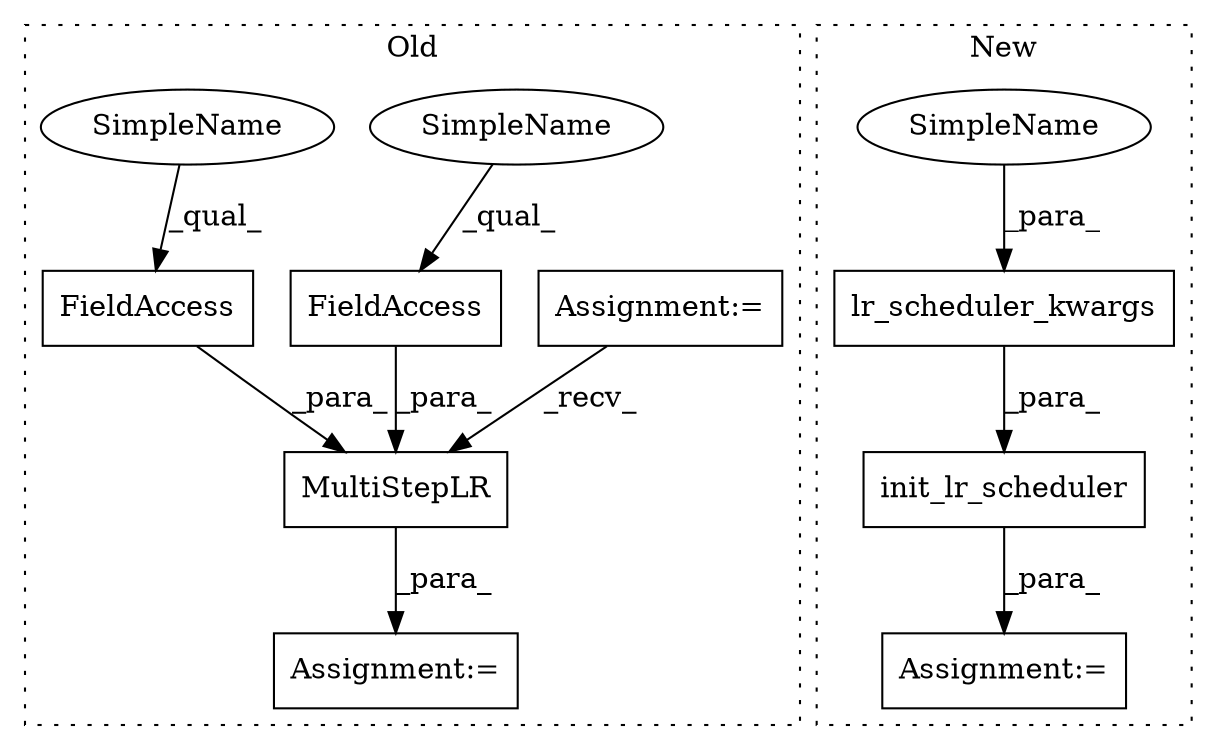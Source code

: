 digraph G {
subgraph cluster0 {
1 [label="MultiStepLR" a="32" s="3991,4037" l="12,1" shape="box"];
3 [label="FieldAccess" a="22" s="4027" l="10" shape="box"];
4 [label="FieldAccess" a="22" s="4013" l="13" shape="box"];
5 [label="Assignment:=" a="7" s="3977" l="1" shape="box"];
6 [label="Assignment:=" a="7" s="2068" l="12" shape="box"];
9 [label="SimpleName" a="42" s="4013" l="4" shape="ellipse"];
10 [label="SimpleName" a="42" s="4027" l="4" shape="ellipse"];
label = "Old";
style="dotted";
}
subgraph cluster1 {
2 [label="lr_scheduler_kwargs" a="32" s="4034,4058" l="20,1" shape="box"];
7 [label="Assignment:=" a="7" s="4005" l="1" shape="box"];
8 [label="init_lr_scheduler" a="32" s="4006,4059" l="18,1" shape="box"];
11 [label="SimpleName" a="42" s="4054" l="4" shape="ellipse"];
label = "New";
style="dotted";
}
1 -> 5 [label="_para_"];
2 -> 8 [label="_para_"];
3 -> 1 [label="_para_"];
4 -> 1 [label="_para_"];
6 -> 1 [label="_recv_"];
8 -> 7 [label="_para_"];
9 -> 4 [label="_qual_"];
10 -> 3 [label="_qual_"];
11 -> 2 [label="_para_"];
}